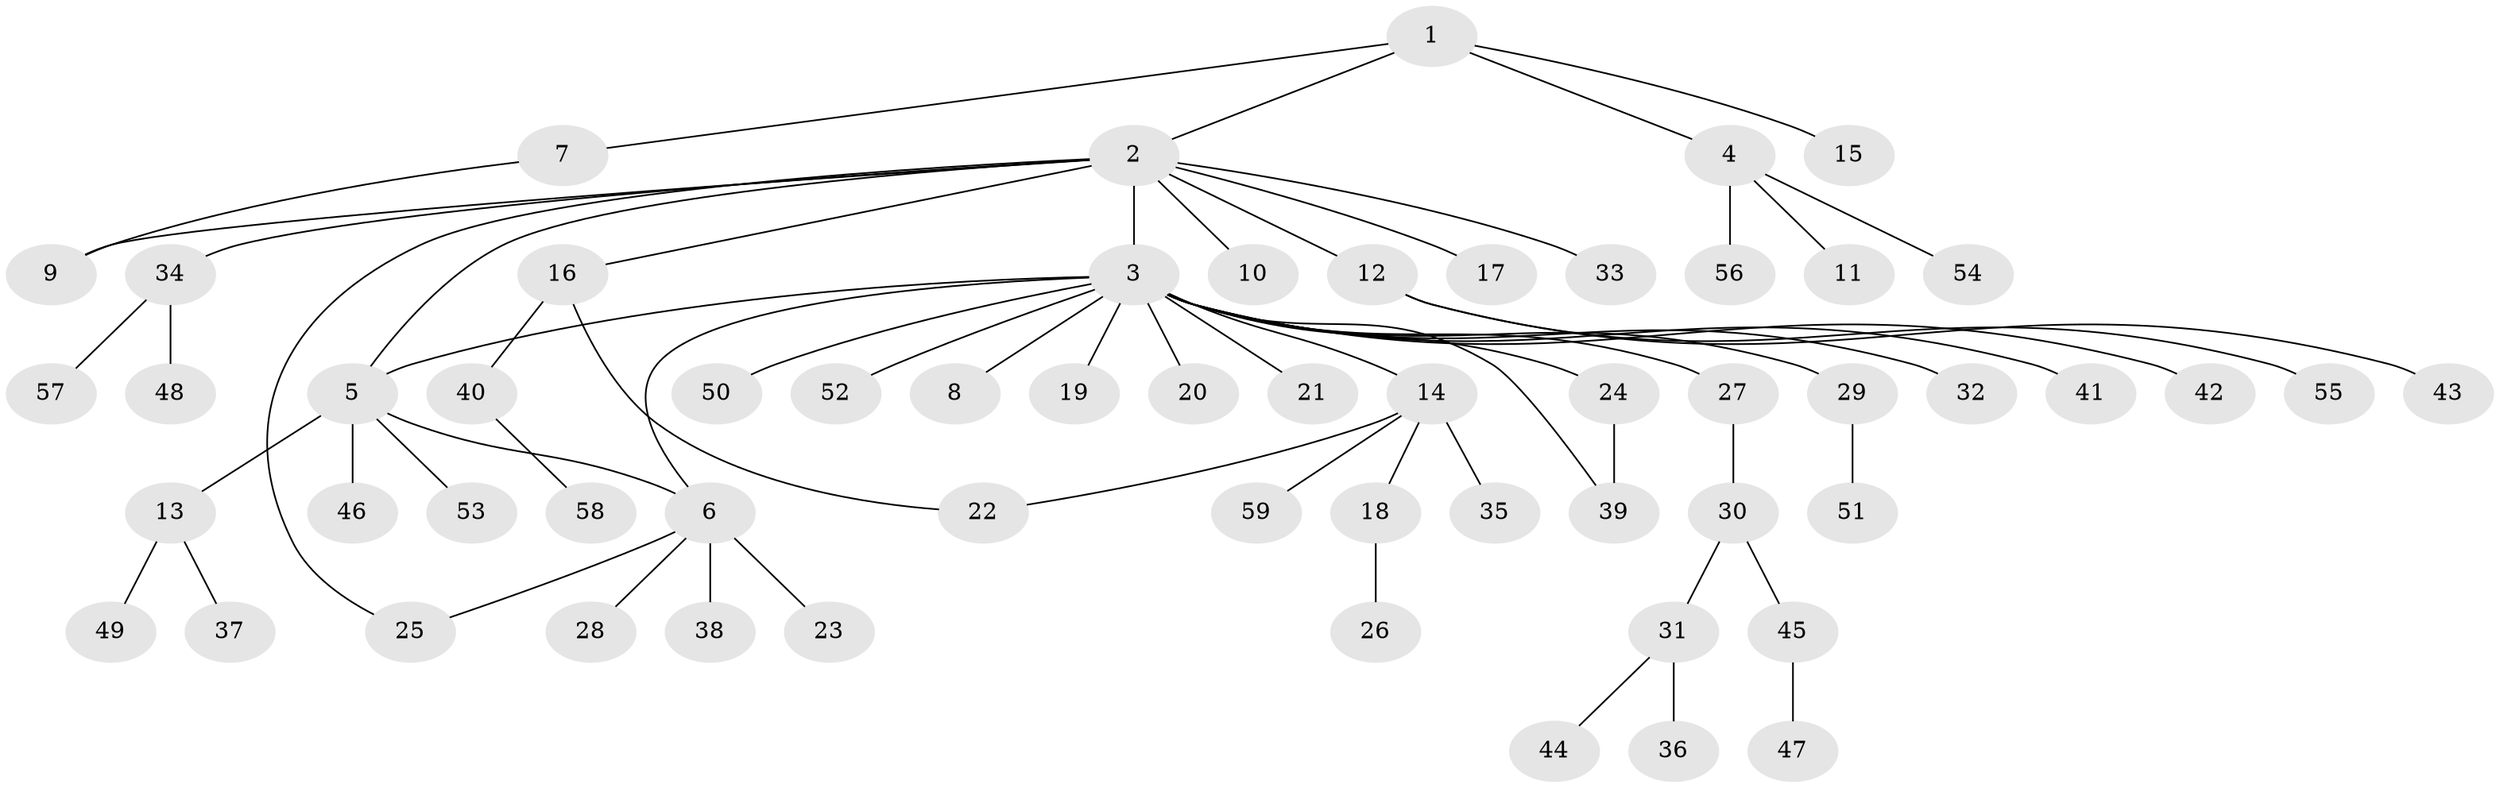 // coarse degree distribution, {1: 0.8235294117647058, 7: 0.058823529411764705, 9: 0.058823529411764705, 2: 0.058823529411764705}
// Generated by graph-tools (version 1.1) at 2025/51/03/04/25 21:51:23]
// undirected, 59 vertices, 64 edges
graph export_dot {
graph [start="1"]
  node [color=gray90,style=filled];
  1;
  2;
  3;
  4;
  5;
  6;
  7;
  8;
  9;
  10;
  11;
  12;
  13;
  14;
  15;
  16;
  17;
  18;
  19;
  20;
  21;
  22;
  23;
  24;
  25;
  26;
  27;
  28;
  29;
  30;
  31;
  32;
  33;
  34;
  35;
  36;
  37;
  38;
  39;
  40;
  41;
  42;
  43;
  44;
  45;
  46;
  47;
  48;
  49;
  50;
  51;
  52;
  53;
  54;
  55;
  56;
  57;
  58;
  59;
  1 -- 2;
  1 -- 4;
  1 -- 7;
  1 -- 15;
  2 -- 3;
  2 -- 5;
  2 -- 9;
  2 -- 10;
  2 -- 12;
  2 -- 16;
  2 -- 17;
  2 -- 25;
  2 -- 33;
  2 -- 34;
  3 -- 5;
  3 -- 6;
  3 -- 8;
  3 -- 14;
  3 -- 19;
  3 -- 20;
  3 -- 21;
  3 -- 24;
  3 -- 27;
  3 -- 29;
  3 -- 32;
  3 -- 39;
  3 -- 41;
  3 -- 42;
  3 -- 50;
  3 -- 52;
  4 -- 11;
  4 -- 54;
  4 -- 56;
  5 -- 6;
  5 -- 13;
  5 -- 46;
  5 -- 53;
  6 -- 23;
  6 -- 25;
  6 -- 28;
  6 -- 38;
  7 -- 9;
  12 -- 43;
  12 -- 55;
  13 -- 37;
  13 -- 49;
  14 -- 18;
  14 -- 22;
  14 -- 35;
  14 -- 59;
  16 -- 22;
  16 -- 40;
  18 -- 26;
  24 -- 39;
  27 -- 30;
  29 -- 51;
  30 -- 31;
  30 -- 45;
  31 -- 36;
  31 -- 44;
  34 -- 48;
  34 -- 57;
  40 -- 58;
  45 -- 47;
}
